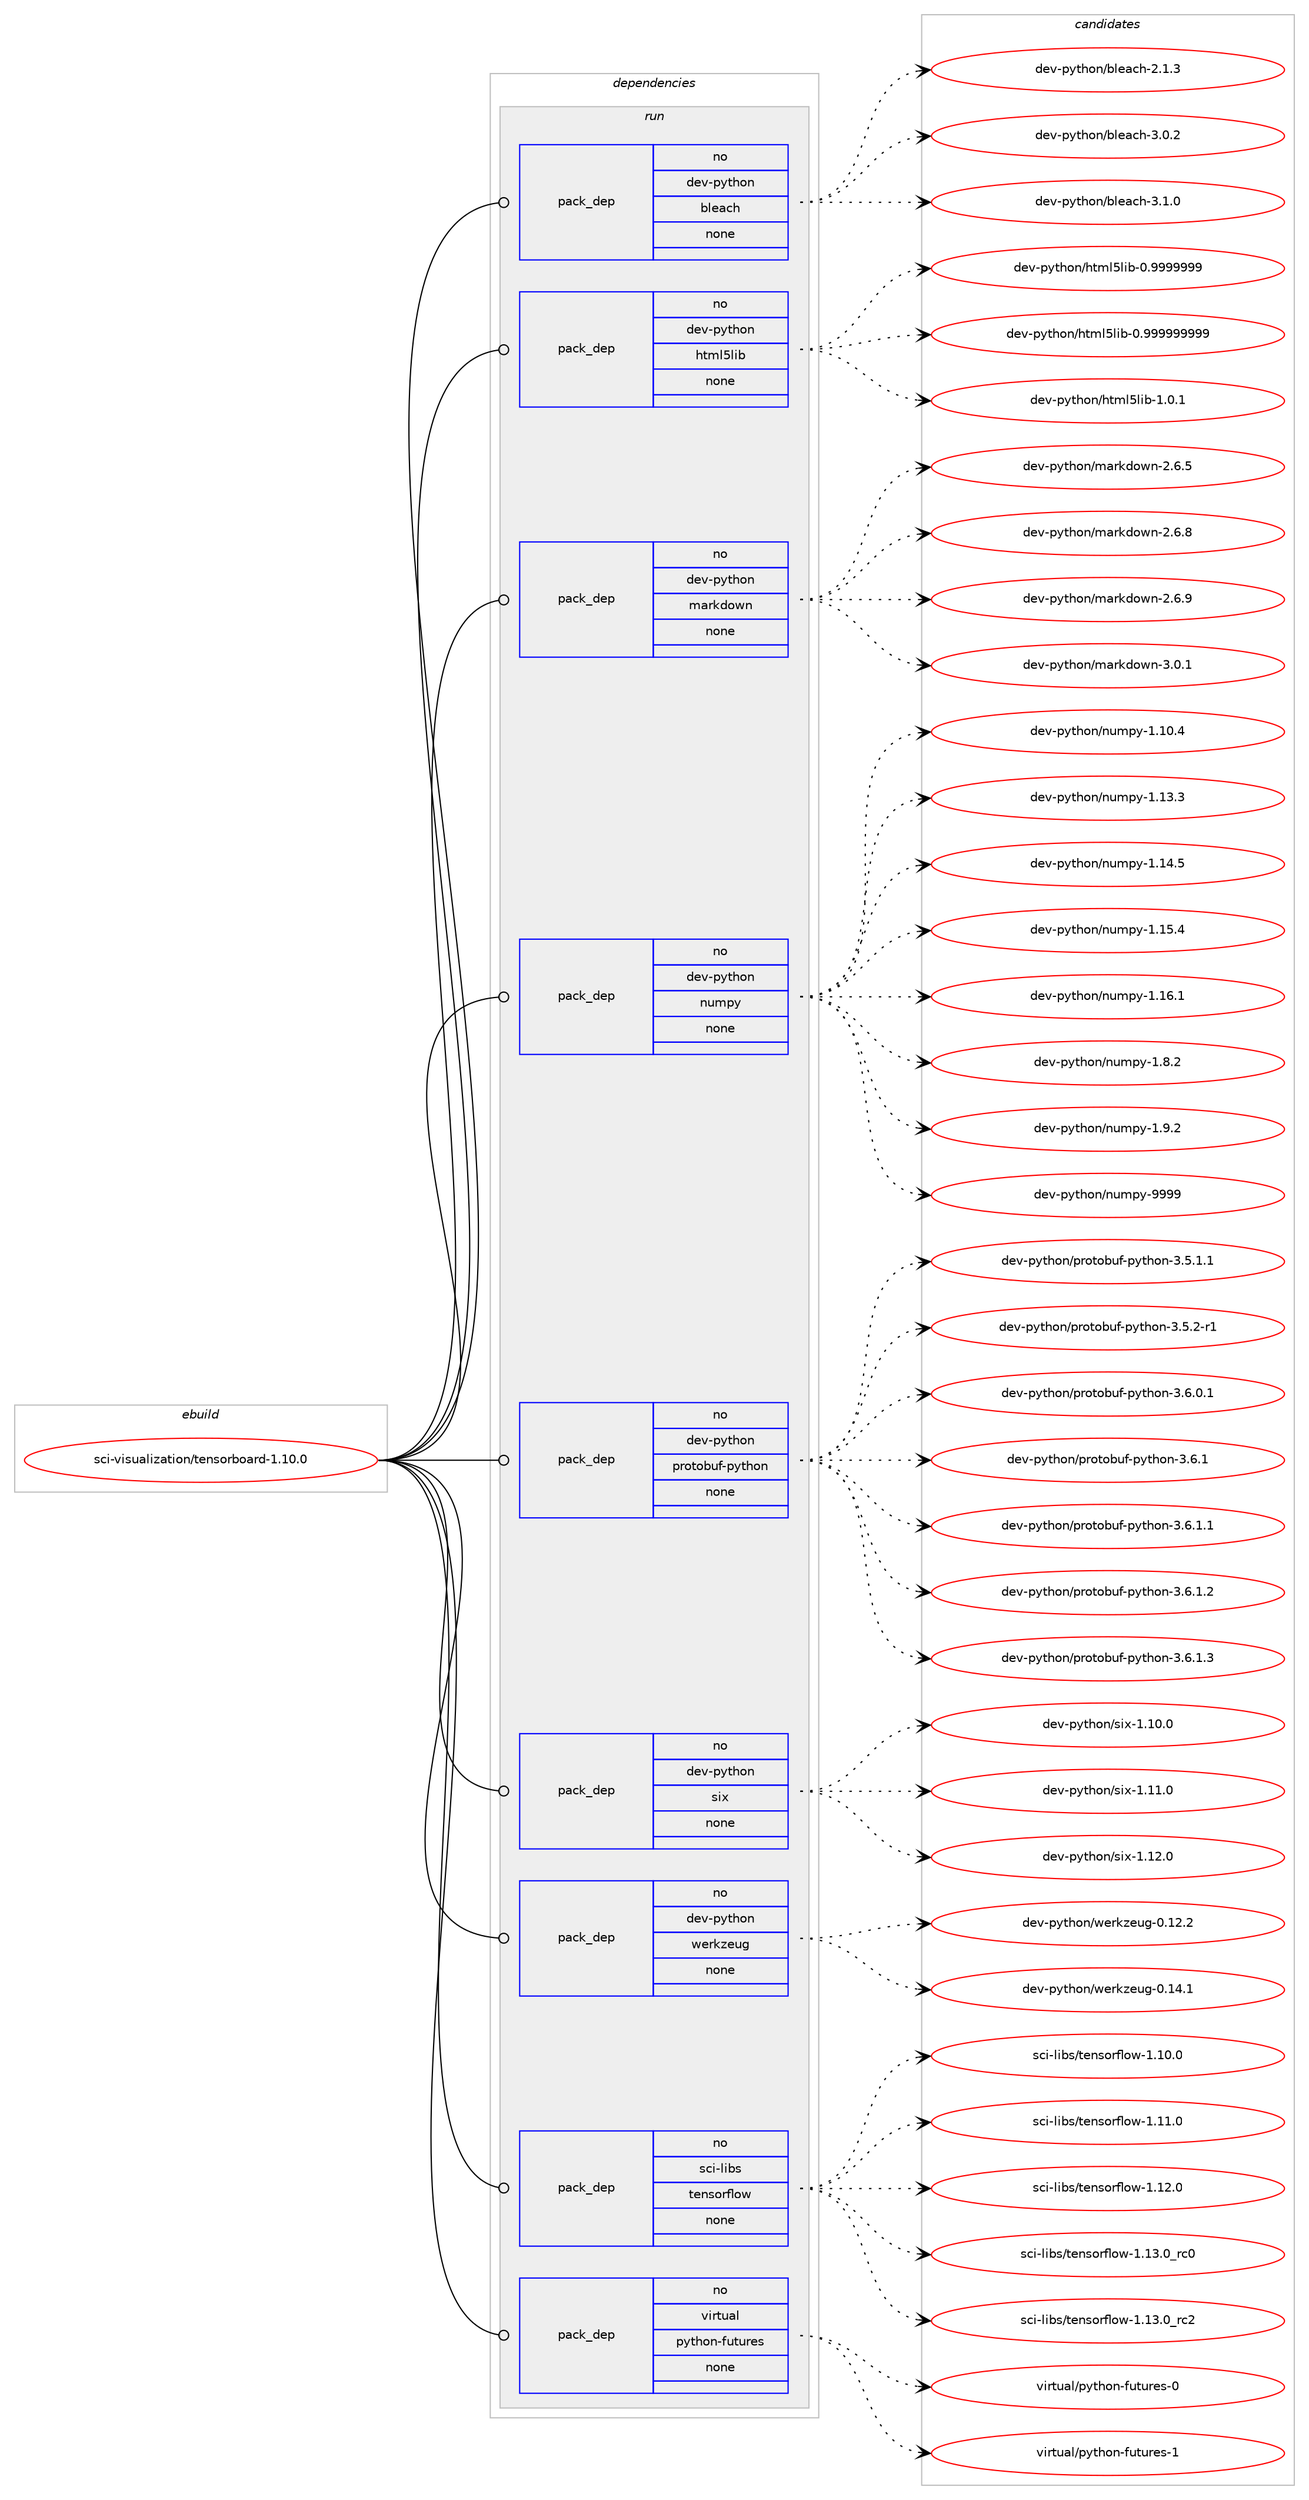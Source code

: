 digraph prolog {

# *************
# Graph options
# *************

newrank=true;
concentrate=true;
compound=true;
graph [rankdir=LR,fontname=Helvetica,fontsize=10,ranksep=1.5];#, ranksep=2.5, nodesep=0.2];
edge  [arrowhead=vee];
node  [fontname=Helvetica,fontsize=10];

# **********
# The ebuild
# **********

subgraph cluster_leftcol {
color=gray;
rank=same;
label=<<i>ebuild</i>>;
id [label="sci-visualization/tensorboard-1.10.0", color=red, width=4, href="../sci-visualization/tensorboard-1.10.0.svg"];
}

# ****************
# The dependencies
# ****************

subgraph cluster_midcol {
color=gray;
label=<<i>dependencies</i>>;
subgraph cluster_compile {
fillcolor="#eeeeee";
style=filled;
label=<<i>compile</i>>;
}
subgraph cluster_compileandrun {
fillcolor="#eeeeee";
style=filled;
label=<<i>compile and run</i>>;
}
subgraph cluster_run {
fillcolor="#eeeeee";
style=filled;
label=<<i>run</i>>;
subgraph pack1218982 {
dependency1702486 [label=<<TABLE BORDER="0" CELLBORDER="1" CELLSPACING="0" CELLPADDING="4" WIDTH="220"><TR><TD ROWSPAN="6" CELLPADDING="30">pack_dep</TD></TR><TR><TD WIDTH="110">no</TD></TR><TR><TD>dev-python</TD></TR><TR><TD>bleach</TD></TR><TR><TD>none</TD></TR><TR><TD></TD></TR></TABLE>>, shape=none, color=blue];
}
id:e -> dependency1702486:w [weight=20,style="solid",arrowhead="odot"];
subgraph pack1218983 {
dependency1702487 [label=<<TABLE BORDER="0" CELLBORDER="1" CELLSPACING="0" CELLPADDING="4" WIDTH="220"><TR><TD ROWSPAN="6" CELLPADDING="30">pack_dep</TD></TR><TR><TD WIDTH="110">no</TD></TR><TR><TD>dev-python</TD></TR><TR><TD>html5lib</TD></TR><TR><TD>none</TD></TR><TR><TD></TD></TR></TABLE>>, shape=none, color=blue];
}
id:e -> dependency1702487:w [weight=20,style="solid",arrowhead="odot"];
subgraph pack1218984 {
dependency1702488 [label=<<TABLE BORDER="0" CELLBORDER="1" CELLSPACING="0" CELLPADDING="4" WIDTH="220"><TR><TD ROWSPAN="6" CELLPADDING="30">pack_dep</TD></TR><TR><TD WIDTH="110">no</TD></TR><TR><TD>dev-python</TD></TR><TR><TD>markdown</TD></TR><TR><TD>none</TD></TR><TR><TD></TD></TR></TABLE>>, shape=none, color=blue];
}
id:e -> dependency1702488:w [weight=20,style="solid",arrowhead="odot"];
subgraph pack1218985 {
dependency1702489 [label=<<TABLE BORDER="0" CELLBORDER="1" CELLSPACING="0" CELLPADDING="4" WIDTH="220"><TR><TD ROWSPAN="6" CELLPADDING="30">pack_dep</TD></TR><TR><TD WIDTH="110">no</TD></TR><TR><TD>dev-python</TD></TR><TR><TD>numpy</TD></TR><TR><TD>none</TD></TR><TR><TD></TD></TR></TABLE>>, shape=none, color=blue];
}
id:e -> dependency1702489:w [weight=20,style="solid",arrowhead="odot"];
subgraph pack1218986 {
dependency1702490 [label=<<TABLE BORDER="0" CELLBORDER="1" CELLSPACING="0" CELLPADDING="4" WIDTH="220"><TR><TD ROWSPAN="6" CELLPADDING="30">pack_dep</TD></TR><TR><TD WIDTH="110">no</TD></TR><TR><TD>dev-python</TD></TR><TR><TD>protobuf-python</TD></TR><TR><TD>none</TD></TR><TR><TD></TD></TR></TABLE>>, shape=none, color=blue];
}
id:e -> dependency1702490:w [weight=20,style="solid",arrowhead="odot"];
subgraph pack1218987 {
dependency1702491 [label=<<TABLE BORDER="0" CELLBORDER="1" CELLSPACING="0" CELLPADDING="4" WIDTH="220"><TR><TD ROWSPAN="6" CELLPADDING="30">pack_dep</TD></TR><TR><TD WIDTH="110">no</TD></TR><TR><TD>dev-python</TD></TR><TR><TD>six</TD></TR><TR><TD>none</TD></TR><TR><TD></TD></TR></TABLE>>, shape=none, color=blue];
}
id:e -> dependency1702491:w [weight=20,style="solid",arrowhead="odot"];
subgraph pack1218988 {
dependency1702492 [label=<<TABLE BORDER="0" CELLBORDER="1" CELLSPACING="0" CELLPADDING="4" WIDTH="220"><TR><TD ROWSPAN="6" CELLPADDING="30">pack_dep</TD></TR><TR><TD WIDTH="110">no</TD></TR><TR><TD>dev-python</TD></TR><TR><TD>werkzeug</TD></TR><TR><TD>none</TD></TR><TR><TD></TD></TR></TABLE>>, shape=none, color=blue];
}
id:e -> dependency1702492:w [weight=20,style="solid",arrowhead="odot"];
subgraph pack1218989 {
dependency1702493 [label=<<TABLE BORDER="0" CELLBORDER="1" CELLSPACING="0" CELLPADDING="4" WIDTH="220"><TR><TD ROWSPAN="6" CELLPADDING="30">pack_dep</TD></TR><TR><TD WIDTH="110">no</TD></TR><TR><TD>sci-libs</TD></TR><TR><TD>tensorflow</TD></TR><TR><TD>none</TD></TR><TR><TD></TD></TR></TABLE>>, shape=none, color=blue];
}
id:e -> dependency1702493:w [weight=20,style="solid",arrowhead="odot"];
subgraph pack1218990 {
dependency1702494 [label=<<TABLE BORDER="0" CELLBORDER="1" CELLSPACING="0" CELLPADDING="4" WIDTH="220"><TR><TD ROWSPAN="6" CELLPADDING="30">pack_dep</TD></TR><TR><TD WIDTH="110">no</TD></TR><TR><TD>virtual</TD></TR><TR><TD>python-futures</TD></TR><TR><TD>none</TD></TR><TR><TD></TD></TR></TABLE>>, shape=none, color=blue];
}
id:e -> dependency1702494:w [weight=20,style="solid",arrowhead="odot"];
}
}

# **************
# The candidates
# **************

subgraph cluster_choices {
rank=same;
color=gray;
label=<<i>candidates</i>>;

subgraph choice1218982 {
color=black;
nodesep=1;
choice1001011184511212111610411111047981081019799104455046494651 [label="dev-python/bleach-2.1.3", color=red, width=4,href="../dev-python/bleach-2.1.3.svg"];
choice1001011184511212111610411111047981081019799104455146484650 [label="dev-python/bleach-3.0.2", color=red, width=4,href="../dev-python/bleach-3.0.2.svg"];
choice1001011184511212111610411111047981081019799104455146494648 [label="dev-python/bleach-3.1.0", color=red, width=4,href="../dev-python/bleach-3.1.0.svg"];
dependency1702486:e -> choice1001011184511212111610411111047981081019799104455046494651:w [style=dotted,weight="100"];
dependency1702486:e -> choice1001011184511212111610411111047981081019799104455146484650:w [style=dotted,weight="100"];
dependency1702486:e -> choice1001011184511212111610411111047981081019799104455146494648:w [style=dotted,weight="100"];
}
subgraph choice1218983 {
color=black;
nodesep=1;
choice1001011184511212111610411111047104116109108531081059845484657575757575757 [label="dev-python/html5lib-0.9999999", color=red, width=4,href="../dev-python/html5lib-0.9999999.svg"];
choice10010111845112121116104111110471041161091085310810598454846575757575757575757 [label="dev-python/html5lib-0.999999999", color=red, width=4,href="../dev-python/html5lib-0.999999999.svg"];
choice10010111845112121116104111110471041161091085310810598454946484649 [label="dev-python/html5lib-1.0.1", color=red, width=4,href="../dev-python/html5lib-1.0.1.svg"];
dependency1702487:e -> choice1001011184511212111610411111047104116109108531081059845484657575757575757:w [style=dotted,weight="100"];
dependency1702487:e -> choice10010111845112121116104111110471041161091085310810598454846575757575757575757:w [style=dotted,weight="100"];
dependency1702487:e -> choice10010111845112121116104111110471041161091085310810598454946484649:w [style=dotted,weight="100"];
}
subgraph choice1218984 {
color=black;
nodesep=1;
choice100101118451121211161041111104710997114107100111119110455046544653 [label="dev-python/markdown-2.6.5", color=red, width=4,href="../dev-python/markdown-2.6.5.svg"];
choice100101118451121211161041111104710997114107100111119110455046544656 [label="dev-python/markdown-2.6.8", color=red, width=4,href="../dev-python/markdown-2.6.8.svg"];
choice100101118451121211161041111104710997114107100111119110455046544657 [label="dev-python/markdown-2.6.9", color=red, width=4,href="../dev-python/markdown-2.6.9.svg"];
choice100101118451121211161041111104710997114107100111119110455146484649 [label="dev-python/markdown-3.0.1", color=red, width=4,href="../dev-python/markdown-3.0.1.svg"];
dependency1702488:e -> choice100101118451121211161041111104710997114107100111119110455046544653:w [style=dotted,weight="100"];
dependency1702488:e -> choice100101118451121211161041111104710997114107100111119110455046544656:w [style=dotted,weight="100"];
dependency1702488:e -> choice100101118451121211161041111104710997114107100111119110455046544657:w [style=dotted,weight="100"];
dependency1702488:e -> choice100101118451121211161041111104710997114107100111119110455146484649:w [style=dotted,weight="100"];
}
subgraph choice1218985 {
color=black;
nodesep=1;
choice100101118451121211161041111104711011710911212145494649484652 [label="dev-python/numpy-1.10.4", color=red, width=4,href="../dev-python/numpy-1.10.4.svg"];
choice100101118451121211161041111104711011710911212145494649514651 [label="dev-python/numpy-1.13.3", color=red, width=4,href="../dev-python/numpy-1.13.3.svg"];
choice100101118451121211161041111104711011710911212145494649524653 [label="dev-python/numpy-1.14.5", color=red, width=4,href="../dev-python/numpy-1.14.5.svg"];
choice100101118451121211161041111104711011710911212145494649534652 [label="dev-python/numpy-1.15.4", color=red, width=4,href="../dev-python/numpy-1.15.4.svg"];
choice100101118451121211161041111104711011710911212145494649544649 [label="dev-python/numpy-1.16.1", color=red, width=4,href="../dev-python/numpy-1.16.1.svg"];
choice1001011184511212111610411111047110117109112121454946564650 [label="dev-python/numpy-1.8.2", color=red, width=4,href="../dev-python/numpy-1.8.2.svg"];
choice1001011184511212111610411111047110117109112121454946574650 [label="dev-python/numpy-1.9.2", color=red, width=4,href="../dev-python/numpy-1.9.2.svg"];
choice10010111845112121116104111110471101171091121214557575757 [label="dev-python/numpy-9999", color=red, width=4,href="../dev-python/numpy-9999.svg"];
dependency1702489:e -> choice100101118451121211161041111104711011710911212145494649484652:w [style=dotted,weight="100"];
dependency1702489:e -> choice100101118451121211161041111104711011710911212145494649514651:w [style=dotted,weight="100"];
dependency1702489:e -> choice100101118451121211161041111104711011710911212145494649524653:w [style=dotted,weight="100"];
dependency1702489:e -> choice100101118451121211161041111104711011710911212145494649534652:w [style=dotted,weight="100"];
dependency1702489:e -> choice100101118451121211161041111104711011710911212145494649544649:w [style=dotted,weight="100"];
dependency1702489:e -> choice1001011184511212111610411111047110117109112121454946564650:w [style=dotted,weight="100"];
dependency1702489:e -> choice1001011184511212111610411111047110117109112121454946574650:w [style=dotted,weight="100"];
dependency1702489:e -> choice10010111845112121116104111110471101171091121214557575757:w [style=dotted,weight="100"];
}
subgraph choice1218986 {
color=black;
nodesep=1;
choice100101118451121211161041111104711211411111611198117102451121211161041111104551465346494649 [label="dev-python/protobuf-python-3.5.1.1", color=red, width=4,href="../dev-python/protobuf-python-3.5.1.1.svg"];
choice100101118451121211161041111104711211411111611198117102451121211161041111104551465346504511449 [label="dev-python/protobuf-python-3.5.2-r1", color=red, width=4,href="../dev-python/protobuf-python-3.5.2-r1.svg"];
choice100101118451121211161041111104711211411111611198117102451121211161041111104551465446484649 [label="dev-python/protobuf-python-3.6.0.1", color=red, width=4,href="../dev-python/protobuf-python-3.6.0.1.svg"];
choice10010111845112121116104111110471121141111161119811710245112121116104111110455146544649 [label="dev-python/protobuf-python-3.6.1", color=red, width=4,href="../dev-python/protobuf-python-3.6.1.svg"];
choice100101118451121211161041111104711211411111611198117102451121211161041111104551465446494649 [label="dev-python/protobuf-python-3.6.1.1", color=red, width=4,href="../dev-python/protobuf-python-3.6.1.1.svg"];
choice100101118451121211161041111104711211411111611198117102451121211161041111104551465446494650 [label="dev-python/protobuf-python-3.6.1.2", color=red, width=4,href="../dev-python/protobuf-python-3.6.1.2.svg"];
choice100101118451121211161041111104711211411111611198117102451121211161041111104551465446494651 [label="dev-python/protobuf-python-3.6.1.3", color=red, width=4,href="../dev-python/protobuf-python-3.6.1.3.svg"];
dependency1702490:e -> choice100101118451121211161041111104711211411111611198117102451121211161041111104551465346494649:w [style=dotted,weight="100"];
dependency1702490:e -> choice100101118451121211161041111104711211411111611198117102451121211161041111104551465346504511449:w [style=dotted,weight="100"];
dependency1702490:e -> choice100101118451121211161041111104711211411111611198117102451121211161041111104551465446484649:w [style=dotted,weight="100"];
dependency1702490:e -> choice10010111845112121116104111110471121141111161119811710245112121116104111110455146544649:w [style=dotted,weight="100"];
dependency1702490:e -> choice100101118451121211161041111104711211411111611198117102451121211161041111104551465446494649:w [style=dotted,weight="100"];
dependency1702490:e -> choice100101118451121211161041111104711211411111611198117102451121211161041111104551465446494650:w [style=dotted,weight="100"];
dependency1702490:e -> choice100101118451121211161041111104711211411111611198117102451121211161041111104551465446494651:w [style=dotted,weight="100"];
}
subgraph choice1218987 {
color=black;
nodesep=1;
choice100101118451121211161041111104711510512045494649484648 [label="dev-python/six-1.10.0", color=red, width=4,href="../dev-python/six-1.10.0.svg"];
choice100101118451121211161041111104711510512045494649494648 [label="dev-python/six-1.11.0", color=red, width=4,href="../dev-python/six-1.11.0.svg"];
choice100101118451121211161041111104711510512045494649504648 [label="dev-python/six-1.12.0", color=red, width=4,href="../dev-python/six-1.12.0.svg"];
dependency1702491:e -> choice100101118451121211161041111104711510512045494649484648:w [style=dotted,weight="100"];
dependency1702491:e -> choice100101118451121211161041111104711510512045494649494648:w [style=dotted,weight="100"];
dependency1702491:e -> choice100101118451121211161041111104711510512045494649504648:w [style=dotted,weight="100"];
}
subgraph choice1218988 {
color=black;
nodesep=1;
choice100101118451121211161041111104711910111410712210111710345484649504650 [label="dev-python/werkzeug-0.12.2", color=red, width=4,href="../dev-python/werkzeug-0.12.2.svg"];
choice100101118451121211161041111104711910111410712210111710345484649524649 [label="dev-python/werkzeug-0.14.1", color=red, width=4,href="../dev-python/werkzeug-0.14.1.svg"];
dependency1702492:e -> choice100101118451121211161041111104711910111410712210111710345484649504650:w [style=dotted,weight="100"];
dependency1702492:e -> choice100101118451121211161041111104711910111410712210111710345484649524649:w [style=dotted,weight="100"];
}
subgraph choice1218989 {
color=black;
nodesep=1;
choice1159910545108105981154711610111011511111410210811111945494649484648 [label="sci-libs/tensorflow-1.10.0", color=red, width=4,href="../sci-libs/tensorflow-1.10.0.svg"];
choice1159910545108105981154711610111011511111410210811111945494649494648 [label="sci-libs/tensorflow-1.11.0", color=red, width=4,href="../sci-libs/tensorflow-1.11.0.svg"];
choice1159910545108105981154711610111011511111410210811111945494649504648 [label="sci-libs/tensorflow-1.12.0", color=red, width=4,href="../sci-libs/tensorflow-1.12.0.svg"];
choice1159910545108105981154711610111011511111410210811111945494649514648951149948 [label="sci-libs/tensorflow-1.13.0_rc0", color=red, width=4,href="../sci-libs/tensorflow-1.13.0_rc0.svg"];
choice1159910545108105981154711610111011511111410210811111945494649514648951149950 [label="sci-libs/tensorflow-1.13.0_rc2", color=red, width=4,href="../sci-libs/tensorflow-1.13.0_rc2.svg"];
dependency1702493:e -> choice1159910545108105981154711610111011511111410210811111945494649484648:w [style=dotted,weight="100"];
dependency1702493:e -> choice1159910545108105981154711610111011511111410210811111945494649494648:w [style=dotted,weight="100"];
dependency1702493:e -> choice1159910545108105981154711610111011511111410210811111945494649504648:w [style=dotted,weight="100"];
dependency1702493:e -> choice1159910545108105981154711610111011511111410210811111945494649514648951149948:w [style=dotted,weight="100"];
dependency1702493:e -> choice1159910545108105981154711610111011511111410210811111945494649514648951149950:w [style=dotted,weight="100"];
}
subgraph choice1218990 {
color=black;
nodesep=1;
choice1181051141161179710847112121116104111110451021171161171141011154548 [label="virtual/python-futures-0", color=red, width=4,href="../virtual/python-futures-0.svg"];
choice1181051141161179710847112121116104111110451021171161171141011154549 [label="virtual/python-futures-1", color=red, width=4,href="../virtual/python-futures-1.svg"];
dependency1702494:e -> choice1181051141161179710847112121116104111110451021171161171141011154548:w [style=dotted,weight="100"];
dependency1702494:e -> choice1181051141161179710847112121116104111110451021171161171141011154549:w [style=dotted,weight="100"];
}
}

}
